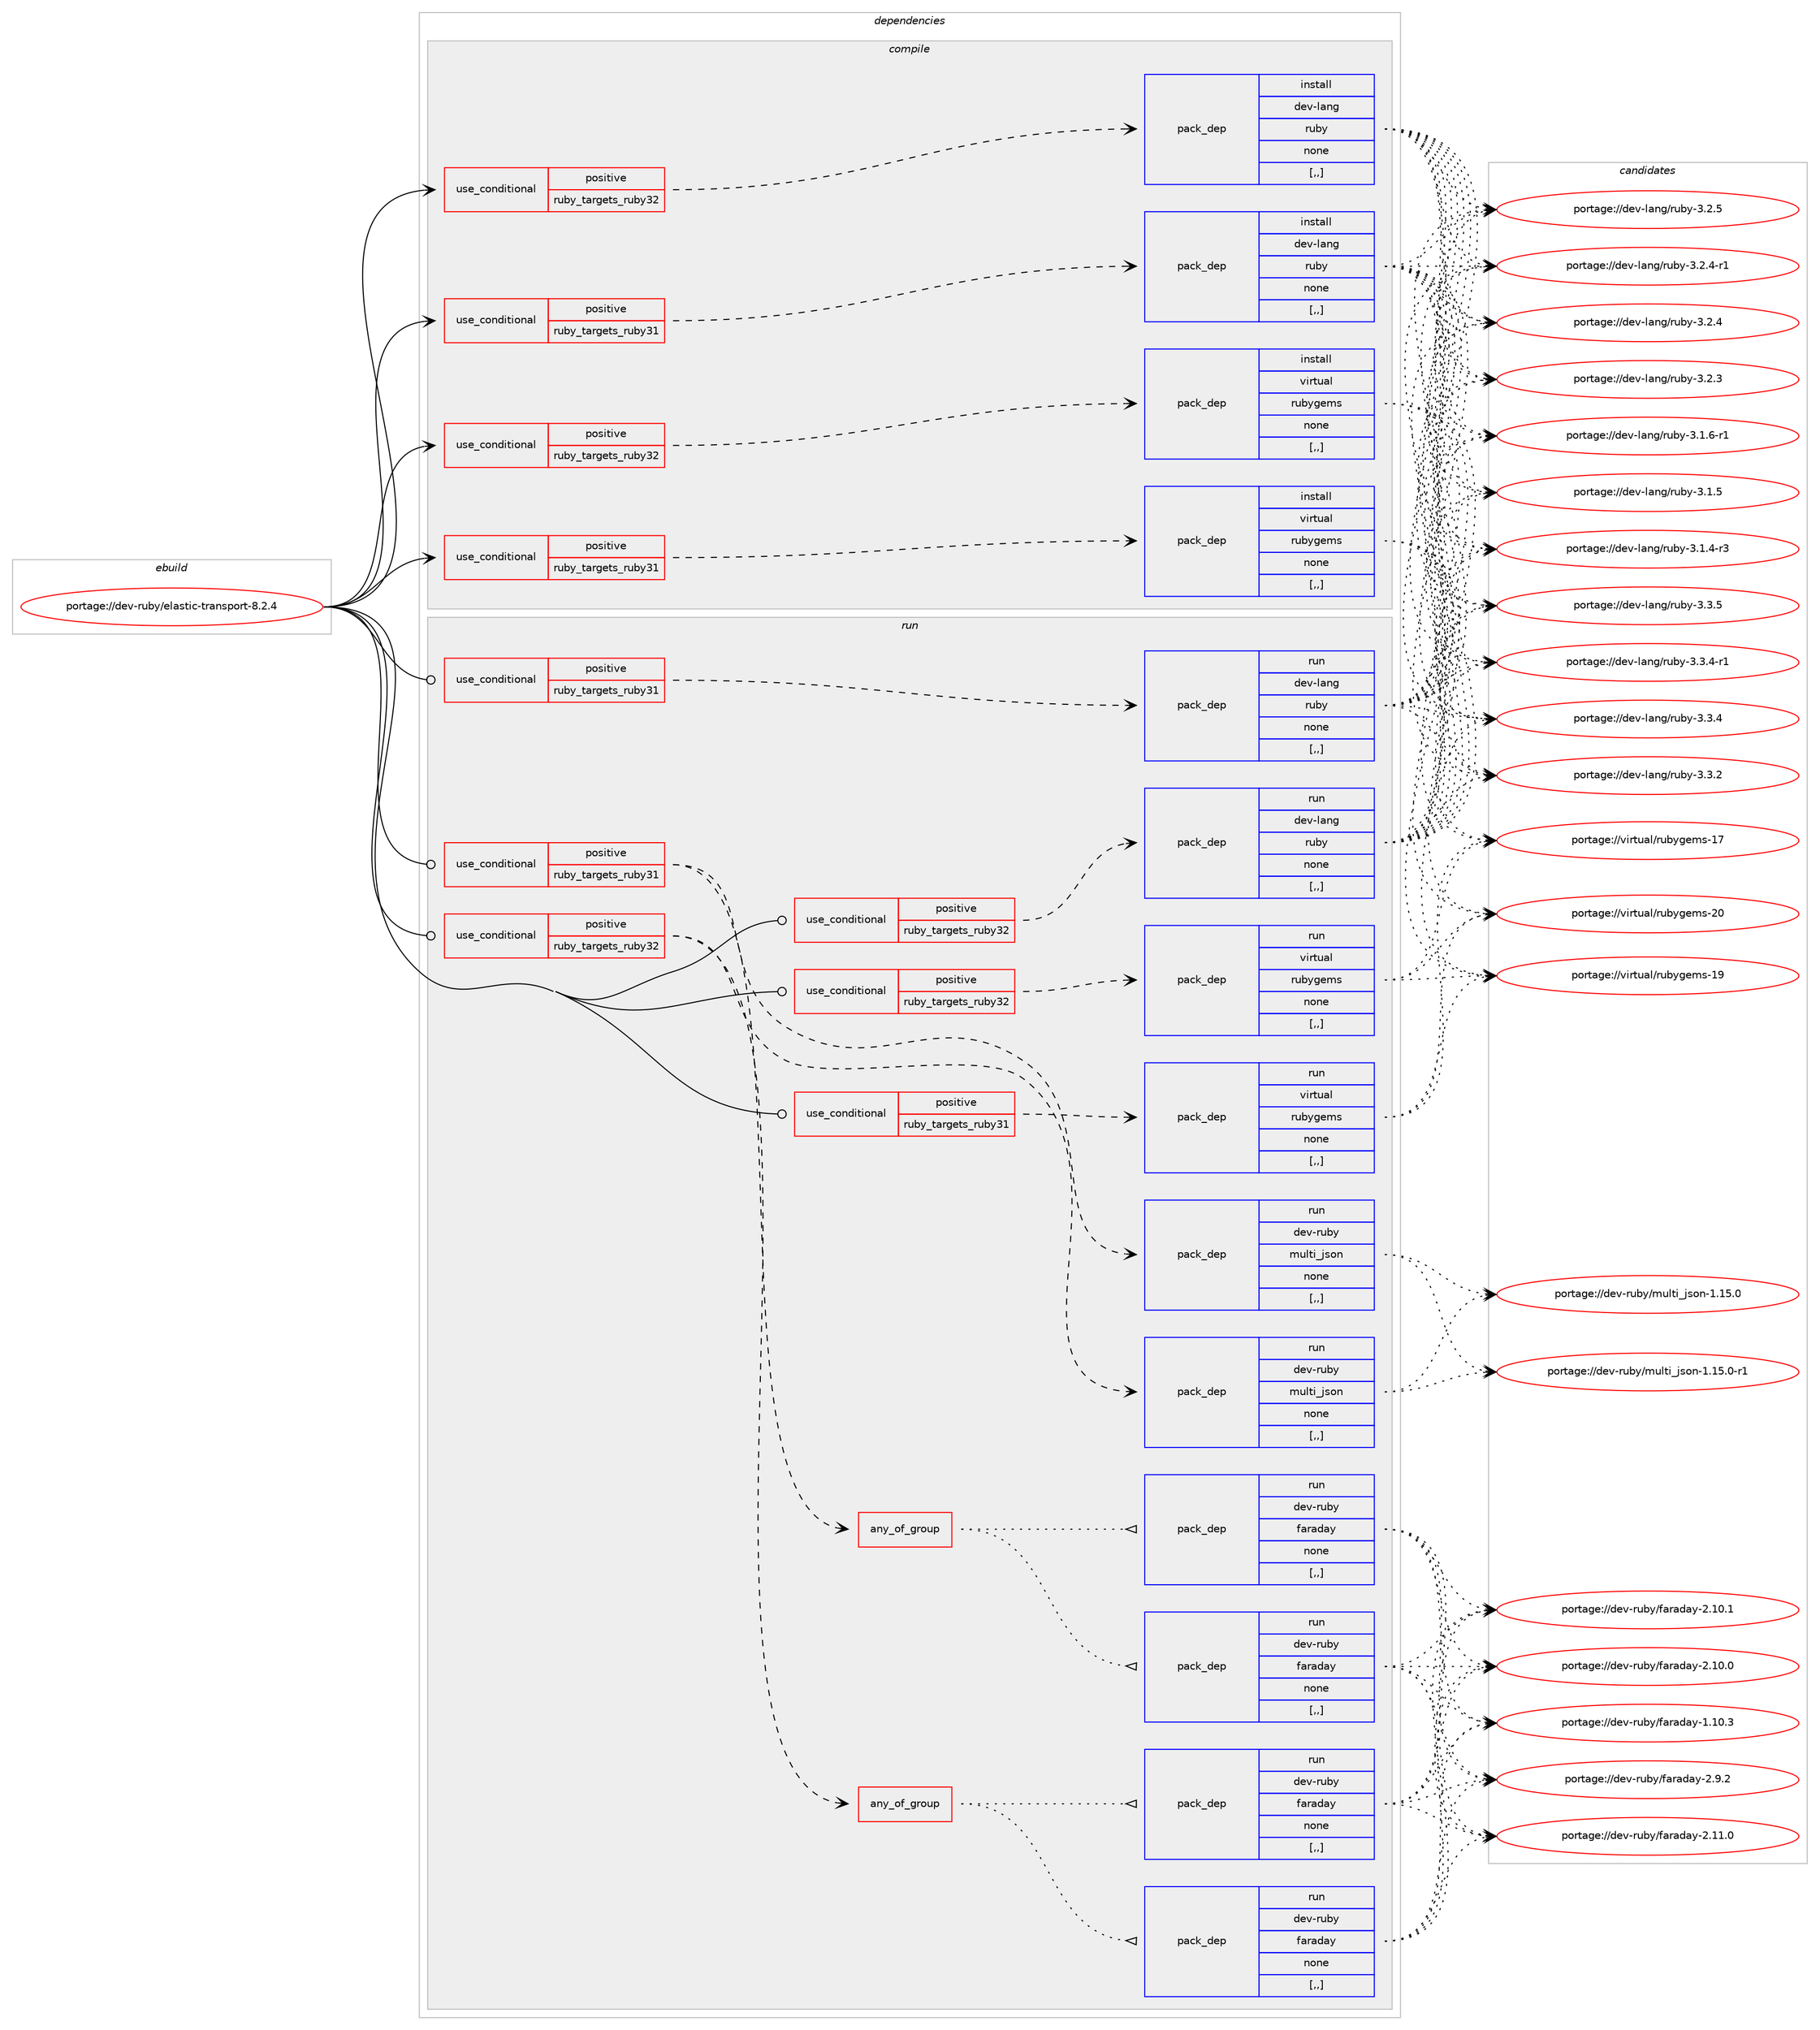 digraph prolog {

# *************
# Graph options
# *************

newrank=true;
concentrate=true;
compound=true;
graph [rankdir=LR,fontname=Helvetica,fontsize=10,ranksep=1.5];#, ranksep=2.5, nodesep=0.2];
edge  [arrowhead=vee];
node  [fontname=Helvetica,fontsize=10];

# **********
# The ebuild
# **********

subgraph cluster_leftcol {
color=gray;
label=<<i>ebuild</i>>;
id [label="portage://dev-ruby/elastic-transport-8.2.4", color=red, width=4, href="../dev-ruby/elastic-transport-8.2.4.svg"];
}

# ****************
# The dependencies
# ****************

subgraph cluster_midcol {
color=gray;
label=<<i>dependencies</i>>;
subgraph cluster_compile {
fillcolor="#eeeeee";
style=filled;
label=<<i>compile</i>>;
subgraph cond177811 {
dependency677821 [label=<<TABLE BORDER="0" CELLBORDER="1" CELLSPACING="0" CELLPADDING="4"><TR><TD ROWSPAN="3" CELLPADDING="10">use_conditional</TD></TR><TR><TD>positive</TD></TR><TR><TD>ruby_targets_ruby31</TD></TR></TABLE>>, shape=none, color=red];
subgraph pack495110 {
dependency677822 [label=<<TABLE BORDER="0" CELLBORDER="1" CELLSPACING="0" CELLPADDING="4" WIDTH="220"><TR><TD ROWSPAN="6" CELLPADDING="30">pack_dep</TD></TR><TR><TD WIDTH="110">install</TD></TR><TR><TD>dev-lang</TD></TR><TR><TD>ruby</TD></TR><TR><TD>none</TD></TR><TR><TD>[,,]</TD></TR></TABLE>>, shape=none, color=blue];
}
dependency677821:e -> dependency677822:w [weight=20,style="dashed",arrowhead="vee"];
}
id:e -> dependency677821:w [weight=20,style="solid",arrowhead="vee"];
subgraph cond177812 {
dependency677823 [label=<<TABLE BORDER="0" CELLBORDER="1" CELLSPACING="0" CELLPADDING="4"><TR><TD ROWSPAN="3" CELLPADDING="10">use_conditional</TD></TR><TR><TD>positive</TD></TR><TR><TD>ruby_targets_ruby31</TD></TR></TABLE>>, shape=none, color=red];
subgraph pack495111 {
dependency677824 [label=<<TABLE BORDER="0" CELLBORDER="1" CELLSPACING="0" CELLPADDING="4" WIDTH="220"><TR><TD ROWSPAN="6" CELLPADDING="30">pack_dep</TD></TR><TR><TD WIDTH="110">install</TD></TR><TR><TD>virtual</TD></TR><TR><TD>rubygems</TD></TR><TR><TD>none</TD></TR><TR><TD>[,,]</TD></TR></TABLE>>, shape=none, color=blue];
}
dependency677823:e -> dependency677824:w [weight=20,style="dashed",arrowhead="vee"];
}
id:e -> dependency677823:w [weight=20,style="solid",arrowhead="vee"];
subgraph cond177813 {
dependency677825 [label=<<TABLE BORDER="0" CELLBORDER="1" CELLSPACING="0" CELLPADDING="4"><TR><TD ROWSPAN="3" CELLPADDING="10">use_conditional</TD></TR><TR><TD>positive</TD></TR><TR><TD>ruby_targets_ruby32</TD></TR></TABLE>>, shape=none, color=red];
subgraph pack495112 {
dependency677826 [label=<<TABLE BORDER="0" CELLBORDER="1" CELLSPACING="0" CELLPADDING="4" WIDTH="220"><TR><TD ROWSPAN="6" CELLPADDING="30">pack_dep</TD></TR><TR><TD WIDTH="110">install</TD></TR><TR><TD>dev-lang</TD></TR><TR><TD>ruby</TD></TR><TR><TD>none</TD></TR><TR><TD>[,,]</TD></TR></TABLE>>, shape=none, color=blue];
}
dependency677825:e -> dependency677826:w [weight=20,style="dashed",arrowhead="vee"];
}
id:e -> dependency677825:w [weight=20,style="solid",arrowhead="vee"];
subgraph cond177814 {
dependency677827 [label=<<TABLE BORDER="0" CELLBORDER="1" CELLSPACING="0" CELLPADDING="4"><TR><TD ROWSPAN="3" CELLPADDING="10">use_conditional</TD></TR><TR><TD>positive</TD></TR><TR><TD>ruby_targets_ruby32</TD></TR></TABLE>>, shape=none, color=red];
subgraph pack495113 {
dependency677828 [label=<<TABLE BORDER="0" CELLBORDER="1" CELLSPACING="0" CELLPADDING="4" WIDTH="220"><TR><TD ROWSPAN="6" CELLPADDING="30">pack_dep</TD></TR><TR><TD WIDTH="110">install</TD></TR><TR><TD>virtual</TD></TR><TR><TD>rubygems</TD></TR><TR><TD>none</TD></TR><TR><TD>[,,]</TD></TR></TABLE>>, shape=none, color=blue];
}
dependency677827:e -> dependency677828:w [weight=20,style="dashed",arrowhead="vee"];
}
id:e -> dependency677827:w [weight=20,style="solid",arrowhead="vee"];
}
subgraph cluster_compileandrun {
fillcolor="#eeeeee";
style=filled;
label=<<i>compile and run</i>>;
}
subgraph cluster_run {
fillcolor="#eeeeee";
style=filled;
label=<<i>run</i>>;
subgraph cond177815 {
dependency677829 [label=<<TABLE BORDER="0" CELLBORDER="1" CELLSPACING="0" CELLPADDING="4"><TR><TD ROWSPAN="3" CELLPADDING="10">use_conditional</TD></TR><TR><TD>positive</TD></TR><TR><TD>ruby_targets_ruby31</TD></TR></TABLE>>, shape=none, color=red];
subgraph any4519 {
dependency677830 [label=<<TABLE BORDER="0" CELLBORDER="1" CELLSPACING="0" CELLPADDING="4"><TR><TD CELLPADDING="10">any_of_group</TD></TR></TABLE>>, shape=none, color=red];subgraph pack495114 {
dependency677831 [label=<<TABLE BORDER="0" CELLBORDER="1" CELLSPACING="0" CELLPADDING="4" WIDTH="220"><TR><TD ROWSPAN="6" CELLPADDING="30">pack_dep</TD></TR><TR><TD WIDTH="110">run</TD></TR><TR><TD>dev-ruby</TD></TR><TR><TD>faraday</TD></TR><TR><TD>none</TD></TR><TR><TD>[,,]</TD></TR></TABLE>>, shape=none, color=blue];
}
dependency677830:e -> dependency677831:w [weight=20,style="dotted",arrowhead="oinv"];
subgraph pack495115 {
dependency677832 [label=<<TABLE BORDER="0" CELLBORDER="1" CELLSPACING="0" CELLPADDING="4" WIDTH="220"><TR><TD ROWSPAN="6" CELLPADDING="30">pack_dep</TD></TR><TR><TD WIDTH="110">run</TD></TR><TR><TD>dev-ruby</TD></TR><TR><TD>faraday</TD></TR><TR><TD>none</TD></TR><TR><TD>[,,]</TD></TR></TABLE>>, shape=none, color=blue];
}
dependency677830:e -> dependency677832:w [weight=20,style="dotted",arrowhead="oinv"];
}
dependency677829:e -> dependency677830:w [weight=20,style="dashed",arrowhead="vee"];
subgraph pack495116 {
dependency677833 [label=<<TABLE BORDER="0" CELLBORDER="1" CELLSPACING="0" CELLPADDING="4" WIDTH="220"><TR><TD ROWSPAN="6" CELLPADDING="30">pack_dep</TD></TR><TR><TD WIDTH="110">run</TD></TR><TR><TD>dev-ruby</TD></TR><TR><TD>multi_json</TD></TR><TR><TD>none</TD></TR><TR><TD>[,,]</TD></TR></TABLE>>, shape=none, color=blue];
}
dependency677829:e -> dependency677833:w [weight=20,style="dashed",arrowhead="vee"];
}
id:e -> dependency677829:w [weight=20,style="solid",arrowhead="odot"];
subgraph cond177816 {
dependency677834 [label=<<TABLE BORDER="0" CELLBORDER="1" CELLSPACING="0" CELLPADDING="4"><TR><TD ROWSPAN="3" CELLPADDING="10">use_conditional</TD></TR><TR><TD>positive</TD></TR><TR><TD>ruby_targets_ruby31</TD></TR></TABLE>>, shape=none, color=red];
subgraph pack495117 {
dependency677835 [label=<<TABLE BORDER="0" CELLBORDER="1" CELLSPACING="0" CELLPADDING="4" WIDTH="220"><TR><TD ROWSPAN="6" CELLPADDING="30">pack_dep</TD></TR><TR><TD WIDTH="110">run</TD></TR><TR><TD>dev-lang</TD></TR><TR><TD>ruby</TD></TR><TR><TD>none</TD></TR><TR><TD>[,,]</TD></TR></TABLE>>, shape=none, color=blue];
}
dependency677834:e -> dependency677835:w [weight=20,style="dashed",arrowhead="vee"];
}
id:e -> dependency677834:w [weight=20,style="solid",arrowhead="odot"];
subgraph cond177817 {
dependency677836 [label=<<TABLE BORDER="0" CELLBORDER="1" CELLSPACING="0" CELLPADDING="4"><TR><TD ROWSPAN="3" CELLPADDING="10">use_conditional</TD></TR><TR><TD>positive</TD></TR><TR><TD>ruby_targets_ruby31</TD></TR></TABLE>>, shape=none, color=red];
subgraph pack495118 {
dependency677837 [label=<<TABLE BORDER="0" CELLBORDER="1" CELLSPACING="0" CELLPADDING="4" WIDTH="220"><TR><TD ROWSPAN="6" CELLPADDING="30">pack_dep</TD></TR><TR><TD WIDTH="110">run</TD></TR><TR><TD>virtual</TD></TR><TR><TD>rubygems</TD></TR><TR><TD>none</TD></TR><TR><TD>[,,]</TD></TR></TABLE>>, shape=none, color=blue];
}
dependency677836:e -> dependency677837:w [weight=20,style="dashed",arrowhead="vee"];
}
id:e -> dependency677836:w [weight=20,style="solid",arrowhead="odot"];
subgraph cond177818 {
dependency677838 [label=<<TABLE BORDER="0" CELLBORDER="1" CELLSPACING="0" CELLPADDING="4"><TR><TD ROWSPAN="3" CELLPADDING="10">use_conditional</TD></TR><TR><TD>positive</TD></TR><TR><TD>ruby_targets_ruby32</TD></TR></TABLE>>, shape=none, color=red];
subgraph any4520 {
dependency677839 [label=<<TABLE BORDER="0" CELLBORDER="1" CELLSPACING="0" CELLPADDING="4"><TR><TD CELLPADDING="10">any_of_group</TD></TR></TABLE>>, shape=none, color=red];subgraph pack495119 {
dependency677840 [label=<<TABLE BORDER="0" CELLBORDER="1" CELLSPACING="0" CELLPADDING="4" WIDTH="220"><TR><TD ROWSPAN="6" CELLPADDING="30">pack_dep</TD></TR><TR><TD WIDTH="110">run</TD></TR><TR><TD>dev-ruby</TD></TR><TR><TD>faraday</TD></TR><TR><TD>none</TD></TR><TR><TD>[,,]</TD></TR></TABLE>>, shape=none, color=blue];
}
dependency677839:e -> dependency677840:w [weight=20,style="dotted",arrowhead="oinv"];
subgraph pack495120 {
dependency677841 [label=<<TABLE BORDER="0" CELLBORDER="1" CELLSPACING="0" CELLPADDING="4" WIDTH="220"><TR><TD ROWSPAN="6" CELLPADDING="30">pack_dep</TD></TR><TR><TD WIDTH="110">run</TD></TR><TR><TD>dev-ruby</TD></TR><TR><TD>faraday</TD></TR><TR><TD>none</TD></TR><TR><TD>[,,]</TD></TR></TABLE>>, shape=none, color=blue];
}
dependency677839:e -> dependency677841:w [weight=20,style="dotted",arrowhead="oinv"];
}
dependency677838:e -> dependency677839:w [weight=20,style="dashed",arrowhead="vee"];
subgraph pack495121 {
dependency677842 [label=<<TABLE BORDER="0" CELLBORDER="1" CELLSPACING="0" CELLPADDING="4" WIDTH="220"><TR><TD ROWSPAN="6" CELLPADDING="30">pack_dep</TD></TR><TR><TD WIDTH="110">run</TD></TR><TR><TD>dev-ruby</TD></TR><TR><TD>multi_json</TD></TR><TR><TD>none</TD></TR><TR><TD>[,,]</TD></TR></TABLE>>, shape=none, color=blue];
}
dependency677838:e -> dependency677842:w [weight=20,style="dashed",arrowhead="vee"];
}
id:e -> dependency677838:w [weight=20,style="solid",arrowhead="odot"];
subgraph cond177819 {
dependency677843 [label=<<TABLE BORDER="0" CELLBORDER="1" CELLSPACING="0" CELLPADDING="4"><TR><TD ROWSPAN="3" CELLPADDING="10">use_conditional</TD></TR><TR><TD>positive</TD></TR><TR><TD>ruby_targets_ruby32</TD></TR></TABLE>>, shape=none, color=red];
subgraph pack495122 {
dependency677844 [label=<<TABLE BORDER="0" CELLBORDER="1" CELLSPACING="0" CELLPADDING="4" WIDTH="220"><TR><TD ROWSPAN="6" CELLPADDING="30">pack_dep</TD></TR><TR><TD WIDTH="110">run</TD></TR><TR><TD>dev-lang</TD></TR><TR><TD>ruby</TD></TR><TR><TD>none</TD></TR><TR><TD>[,,]</TD></TR></TABLE>>, shape=none, color=blue];
}
dependency677843:e -> dependency677844:w [weight=20,style="dashed",arrowhead="vee"];
}
id:e -> dependency677843:w [weight=20,style="solid",arrowhead="odot"];
subgraph cond177820 {
dependency677845 [label=<<TABLE BORDER="0" CELLBORDER="1" CELLSPACING="0" CELLPADDING="4"><TR><TD ROWSPAN="3" CELLPADDING="10">use_conditional</TD></TR><TR><TD>positive</TD></TR><TR><TD>ruby_targets_ruby32</TD></TR></TABLE>>, shape=none, color=red];
subgraph pack495123 {
dependency677846 [label=<<TABLE BORDER="0" CELLBORDER="1" CELLSPACING="0" CELLPADDING="4" WIDTH="220"><TR><TD ROWSPAN="6" CELLPADDING="30">pack_dep</TD></TR><TR><TD WIDTH="110">run</TD></TR><TR><TD>virtual</TD></TR><TR><TD>rubygems</TD></TR><TR><TD>none</TD></TR><TR><TD>[,,]</TD></TR></TABLE>>, shape=none, color=blue];
}
dependency677845:e -> dependency677846:w [weight=20,style="dashed",arrowhead="vee"];
}
id:e -> dependency677845:w [weight=20,style="solid",arrowhead="odot"];
}
}

# **************
# The candidates
# **************

subgraph cluster_choices {
rank=same;
color=gray;
label=<<i>candidates</i>>;

subgraph choice495110 {
color=black;
nodesep=1;
choice10010111845108971101034711411798121455146514653 [label="portage://dev-lang/ruby-3.3.5", color=red, width=4,href="../dev-lang/ruby-3.3.5.svg"];
choice100101118451089711010347114117981214551465146524511449 [label="portage://dev-lang/ruby-3.3.4-r1", color=red, width=4,href="../dev-lang/ruby-3.3.4-r1.svg"];
choice10010111845108971101034711411798121455146514652 [label="portage://dev-lang/ruby-3.3.4", color=red, width=4,href="../dev-lang/ruby-3.3.4.svg"];
choice10010111845108971101034711411798121455146514650 [label="portage://dev-lang/ruby-3.3.2", color=red, width=4,href="../dev-lang/ruby-3.3.2.svg"];
choice10010111845108971101034711411798121455146504653 [label="portage://dev-lang/ruby-3.2.5", color=red, width=4,href="../dev-lang/ruby-3.2.5.svg"];
choice100101118451089711010347114117981214551465046524511449 [label="portage://dev-lang/ruby-3.2.4-r1", color=red, width=4,href="../dev-lang/ruby-3.2.4-r1.svg"];
choice10010111845108971101034711411798121455146504652 [label="portage://dev-lang/ruby-3.2.4", color=red, width=4,href="../dev-lang/ruby-3.2.4.svg"];
choice10010111845108971101034711411798121455146504651 [label="portage://dev-lang/ruby-3.2.3", color=red, width=4,href="../dev-lang/ruby-3.2.3.svg"];
choice100101118451089711010347114117981214551464946544511449 [label="portage://dev-lang/ruby-3.1.6-r1", color=red, width=4,href="../dev-lang/ruby-3.1.6-r1.svg"];
choice10010111845108971101034711411798121455146494653 [label="portage://dev-lang/ruby-3.1.5", color=red, width=4,href="../dev-lang/ruby-3.1.5.svg"];
choice100101118451089711010347114117981214551464946524511451 [label="portage://dev-lang/ruby-3.1.4-r3", color=red, width=4,href="../dev-lang/ruby-3.1.4-r3.svg"];
dependency677822:e -> choice10010111845108971101034711411798121455146514653:w [style=dotted,weight="100"];
dependency677822:e -> choice100101118451089711010347114117981214551465146524511449:w [style=dotted,weight="100"];
dependency677822:e -> choice10010111845108971101034711411798121455146514652:w [style=dotted,weight="100"];
dependency677822:e -> choice10010111845108971101034711411798121455146514650:w [style=dotted,weight="100"];
dependency677822:e -> choice10010111845108971101034711411798121455146504653:w [style=dotted,weight="100"];
dependency677822:e -> choice100101118451089711010347114117981214551465046524511449:w [style=dotted,weight="100"];
dependency677822:e -> choice10010111845108971101034711411798121455146504652:w [style=dotted,weight="100"];
dependency677822:e -> choice10010111845108971101034711411798121455146504651:w [style=dotted,weight="100"];
dependency677822:e -> choice100101118451089711010347114117981214551464946544511449:w [style=dotted,weight="100"];
dependency677822:e -> choice10010111845108971101034711411798121455146494653:w [style=dotted,weight="100"];
dependency677822:e -> choice100101118451089711010347114117981214551464946524511451:w [style=dotted,weight="100"];
}
subgraph choice495111 {
color=black;
nodesep=1;
choice118105114116117971084711411798121103101109115455048 [label="portage://virtual/rubygems-20", color=red, width=4,href="../virtual/rubygems-20.svg"];
choice118105114116117971084711411798121103101109115454957 [label="portage://virtual/rubygems-19", color=red, width=4,href="../virtual/rubygems-19.svg"];
choice118105114116117971084711411798121103101109115454955 [label="portage://virtual/rubygems-17", color=red, width=4,href="../virtual/rubygems-17.svg"];
dependency677824:e -> choice118105114116117971084711411798121103101109115455048:w [style=dotted,weight="100"];
dependency677824:e -> choice118105114116117971084711411798121103101109115454957:w [style=dotted,weight="100"];
dependency677824:e -> choice118105114116117971084711411798121103101109115454955:w [style=dotted,weight="100"];
}
subgraph choice495112 {
color=black;
nodesep=1;
choice10010111845108971101034711411798121455146514653 [label="portage://dev-lang/ruby-3.3.5", color=red, width=4,href="../dev-lang/ruby-3.3.5.svg"];
choice100101118451089711010347114117981214551465146524511449 [label="portage://dev-lang/ruby-3.3.4-r1", color=red, width=4,href="../dev-lang/ruby-3.3.4-r1.svg"];
choice10010111845108971101034711411798121455146514652 [label="portage://dev-lang/ruby-3.3.4", color=red, width=4,href="../dev-lang/ruby-3.3.4.svg"];
choice10010111845108971101034711411798121455146514650 [label="portage://dev-lang/ruby-3.3.2", color=red, width=4,href="../dev-lang/ruby-3.3.2.svg"];
choice10010111845108971101034711411798121455146504653 [label="portage://dev-lang/ruby-3.2.5", color=red, width=4,href="../dev-lang/ruby-3.2.5.svg"];
choice100101118451089711010347114117981214551465046524511449 [label="portage://dev-lang/ruby-3.2.4-r1", color=red, width=4,href="../dev-lang/ruby-3.2.4-r1.svg"];
choice10010111845108971101034711411798121455146504652 [label="portage://dev-lang/ruby-3.2.4", color=red, width=4,href="../dev-lang/ruby-3.2.4.svg"];
choice10010111845108971101034711411798121455146504651 [label="portage://dev-lang/ruby-3.2.3", color=red, width=4,href="../dev-lang/ruby-3.2.3.svg"];
choice100101118451089711010347114117981214551464946544511449 [label="portage://dev-lang/ruby-3.1.6-r1", color=red, width=4,href="../dev-lang/ruby-3.1.6-r1.svg"];
choice10010111845108971101034711411798121455146494653 [label="portage://dev-lang/ruby-3.1.5", color=red, width=4,href="../dev-lang/ruby-3.1.5.svg"];
choice100101118451089711010347114117981214551464946524511451 [label="portage://dev-lang/ruby-3.1.4-r3", color=red, width=4,href="../dev-lang/ruby-3.1.4-r3.svg"];
dependency677826:e -> choice10010111845108971101034711411798121455146514653:w [style=dotted,weight="100"];
dependency677826:e -> choice100101118451089711010347114117981214551465146524511449:w [style=dotted,weight="100"];
dependency677826:e -> choice10010111845108971101034711411798121455146514652:w [style=dotted,weight="100"];
dependency677826:e -> choice10010111845108971101034711411798121455146514650:w [style=dotted,weight="100"];
dependency677826:e -> choice10010111845108971101034711411798121455146504653:w [style=dotted,weight="100"];
dependency677826:e -> choice100101118451089711010347114117981214551465046524511449:w [style=dotted,weight="100"];
dependency677826:e -> choice10010111845108971101034711411798121455146504652:w [style=dotted,weight="100"];
dependency677826:e -> choice10010111845108971101034711411798121455146504651:w [style=dotted,weight="100"];
dependency677826:e -> choice100101118451089711010347114117981214551464946544511449:w [style=dotted,weight="100"];
dependency677826:e -> choice10010111845108971101034711411798121455146494653:w [style=dotted,weight="100"];
dependency677826:e -> choice100101118451089711010347114117981214551464946524511451:w [style=dotted,weight="100"];
}
subgraph choice495113 {
color=black;
nodesep=1;
choice118105114116117971084711411798121103101109115455048 [label="portage://virtual/rubygems-20", color=red, width=4,href="../virtual/rubygems-20.svg"];
choice118105114116117971084711411798121103101109115454957 [label="portage://virtual/rubygems-19", color=red, width=4,href="../virtual/rubygems-19.svg"];
choice118105114116117971084711411798121103101109115454955 [label="portage://virtual/rubygems-17", color=red, width=4,href="../virtual/rubygems-17.svg"];
dependency677828:e -> choice118105114116117971084711411798121103101109115455048:w [style=dotted,weight="100"];
dependency677828:e -> choice118105114116117971084711411798121103101109115454957:w [style=dotted,weight="100"];
dependency677828:e -> choice118105114116117971084711411798121103101109115454955:w [style=dotted,weight="100"];
}
subgraph choice495114 {
color=black;
nodesep=1;
choice10010111845114117981214710297114971009712145504649494648 [label="portage://dev-ruby/faraday-2.11.0", color=red, width=4,href="../dev-ruby/faraday-2.11.0.svg"];
choice10010111845114117981214710297114971009712145504649484649 [label="portage://dev-ruby/faraday-2.10.1", color=red, width=4,href="../dev-ruby/faraday-2.10.1.svg"];
choice10010111845114117981214710297114971009712145504649484648 [label="portage://dev-ruby/faraday-2.10.0", color=red, width=4,href="../dev-ruby/faraday-2.10.0.svg"];
choice100101118451141179812147102971149710097121455046574650 [label="portage://dev-ruby/faraday-2.9.2", color=red, width=4,href="../dev-ruby/faraday-2.9.2.svg"];
choice10010111845114117981214710297114971009712145494649484651 [label="portage://dev-ruby/faraday-1.10.3", color=red, width=4,href="../dev-ruby/faraday-1.10.3.svg"];
dependency677831:e -> choice10010111845114117981214710297114971009712145504649494648:w [style=dotted,weight="100"];
dependency677831:e -> choice10010111845114117981214710297114971009712145504649484649:w [style=dotted,weight="100"];
dependency677831:e -> choice10010111845114117981214710297114971009712145504649484648:w [style=dotted,weight="100"];
dependency677831:e -> choice100101118451141179812147102971149710097121455046574650:w [style=dotted,weight="100"];
dependency677831:e -> choice10010111845114117981214710297114971009712145494649484651:w [style=dotted,weight="100"];
}
subgraph choice495115 {
color=black;
nodesep=1;
choice10010111845114117981214710297114971009712145504649494648 [label="portage://dev-ruby/faraday-2.11.0", color=red, width=4,href="../dev-ruby/faraday-2.11.0.svg"];
choice10010111845114117981214710297114971009712145504649484649 [label="portage://dev-ruby/faraday-2.10.1", color=red, width=4,href="../dev-ruby/faraday-2.10.1.svg"];
choice10010111845114117981214710297114971009712145504649484648 [label="portage://dev-ruby/faraday-2.10.0", color=red, width=4,href="../dev-ruby/faraday-2.10.0.svg"];
choice100101118451141179812147102971149710097121455046574650 [label="portage://dev-ruby/faraday-2.9.2", color=red, width=4,href="../dev-ruby/faraday-2.9.2.svg"];
choice10010111845114117981214710297114971009712145494649484651 [label="portage://dev-ruby/faraday-1.10.3", color=red, width=4,href="../dev-ruby/faraday-1.10.3.svg"];
dependency677832:e -> choice10010111845114117981214710297114971009712145504649494648:w [style=dotted,weight="100"];
dependency677832:e -> choice10010111845114117981214710297114971009712145504649484649:w [style=dotted,weight="100"];
dependency677832:e -> choice10010111845114117981214710297114971009712145504649484648:w [style=dotted,weight="100"];
dependency677832:e -> choice100101118451141179812147102971149710097121455046574650:w [style=dotted,weight="100"];
dependency677832:e -> choice10010111845114117981214710297114971009712145494649484651:w [style=dotted,weight="100"];
}
subgraph choice495116 {
color=black;
nodesep=1;
choice10010111845114117981214710911710811610595106115111110454946495346484511449 [label="portage://dev-ruby/multi_json-1.15.0-r1", color=red, width=4,href="../dev-ruby/multi_json-1.15.0-r1.svg"];
choice1001011184511411798121471091171081161059510611511111045494649534648 [label="portage://dev-ruby/multi_json-1.15.0", color=red, width=4,href="../dev-ruby/multi_json-1.15.0.svg"];
dependency677833:e -> choice10010111845114117981214710911710811610595106115111110454946495346484511449:w [style=dotted,weight="100"];
dependency677833:e -> choice1001011184511411798121471091171081161059510611511111045494649534648:w [style=dotted,weight="100"];
}
subgraph choice495117 {
color=black;
nodesep=1;
choice10010111845108971101034711411798121455146514653 [label="portage://dev-lang/ruby-3.3.5", color=red, width=4,href="../dev-lang/ruby-3.3.5.svg"];
choice100101118451089711010347114117981214551465146524511449 [label="portage://dev-lang/ruby-3.3.4-r1", color=red, width=4,href="../dev-lang/ruby-3.3.4-r1.svg"];
choice10010111845108971101034711411798121455146514652 [label="portage://dev-lang/ruby-3.3.4", color=red, width=4,href="../dev-lang/ruby-3.3.4.svg"];
choice10010111845108971101034711411798121455146514650 [label="portage://dev-lang/ruby-3.3.2", color=red, width=4,href="../dev-lang/ruby-3.3.2.svg"];
choice10010111845108971101034711411798121455146504653 [label="portage://dev-lang/ruby-3.2.5", color=red, width=4,href="../dev-lang/ruby-3.2.5.svg"];
choice100101118451089711010347114117981214551465046524511449 [label="portage://dev-lang/ruby-3.2.4-r1", color=red, width=4,href="../dev-lang/ruby-3.2.4-r1.svg"];
choice10010111845108971101034711411798121455146504652 [label="portage://dev-lang/ruby-3.2.4", color=red, width=4,href="../dev-lang/ruby-3.2.4.svg"];
choice10010111845108971101034711411798121455146504651 [label="portage://dev-lang/ruby-3.2.3", color=red, width=4,href="../dev-lang/ruby-3.2.3.svg"];
choice100101118451089711010347114117981214551464946544511449 [label="portage://dev-lang/ruby-3.1.6-r1", color=red, width=4,href="../dev-lang/ruby-3.1.6-r1.svg"];
choice10010111845108971101034711411798121455146494653 [label="portage://dev-lang/ruby-3.1.5", color=red, width=4,href="../dev-lang/ruby-3.1.5.svg"];
choice100101118451089711010347114117981214551464946524511451 [label="portage://dev-lang/ruby-3.1.4-r3", color=red, width=4,href="../dev-lang/ruby-3.1.4-r3.svg"];
dependency677835:e -> choice10010111845108971101034711411798121455146514653:w [style=dotted,weight="100"];
dependency677835:e -> choice100101118451089711010347114117981214551465146524511449:w [style=dotted,weight="100"];
dependency677835:e -> choice10010111845108971101034711411798121455146514652:w [style=dotted,weight="100"];
dependency677835:e -> choice10010111845108971101034711411798121455146514650:w [style=dotted,weight="100"];
dependency677835:e -> choice10010111845108971101034711411798121455146504653:w [style=dotted,weight="100"];
dependency677835:e -> choice100101118451089711010347114117981214551465046524511449:w [style=dotted,weight="100"];
dependency677835:e -> choice10010111845108971101034711411798121455146504652:w [style=dotted,weight="100"];
dependency677835:e -> choice10010111845108971101034711411798121455146504651:w [style=dotted,weight="100"];
dependency677835:e -> choice100101118451089711010347114117981214551464946544511449:w [style=dotted,weight="100"];
dependency677835:e -> choice10010111845108971101034711411798121455146494653:w [style=dotted,weight="100"];
dependency677835:e -> choice100101118451089711010347114117981214551464946524511451:w [style=dotted,weight="100"];
}
subgraph choice495118 {
color=black;
nodesep=1;
choice118105114116117971084711411798121103101109115455048 [label="portage://virtual/rubygems-20", color=red, width=4,href="../virtual/rubygems-20.svg"];
choice118105114116117971084711411798121103101109115454957 [label="portage://virtual/rubygems-19", color=red, width=4,href="../virtual/rubygems-19.svg"];
choice118105114116117971084711411798121103101109115454955 [label="portage://virtual/rubygems-17", color=red, width=4,href="../virtual/rubygems-17.svg"];
dependency677837:e -> choice118105114116117971084711411798121103101109115455048:w [style=dotted,weight="100"];
dependency677837:e -> choice118105114116117971084711411798121103101109115454957:w [style=dotted,weight="100"];
dependency677837:e -> choice118105114116117971084711411798121103101109115454955:w [style=dotted,weight="100"];
}
subgraph choice495119 {
color=black;
nodesep=1;
choice10010111845114117981214710297114971009712145504649494648 [label="portage://dev-ruby/faraday-2.11.0", color=red, width=4,href="../dev-ruby/faraday-2.11.0.svg"];
choice10010111845114117981214710297114971009712145504649484649 [label="portage://dev-ruby/faraday-2.10.1", color=red, width=4,href="../dev-ruby/faraday-2.10.1.svg"];
choice10010111845114117981214710297114971009712145504649484648 [label="portage://dev-ruby/faraday-2.10.0", color=red, width=4,href="../dev-ruby/faraday-2.10.0.svg"];
choice100101118451141179812147102971149710097121455046574650 [label="portage://dev-ruby/faraday-2.9.2", color=red, width=4,href="../dev-ruby/faraday-2.9.2.svg"];
choice10010111845114117981214710297114971009712145494649484651 [label="portage://dev-ruby/faraday-1.10.3", color=red, width=4,href="../dev-ruby/faraday-1.10.3.svg"];
dependency677840:e -> choice10010111845114117981214710297114971009712145504649494648:w [style=dotted,weight="100"];
dependency677840:e -> choice10010111845114117981214710297114971009712145504649484649:w [style=dotted,weight="100"];
dependency677840:e -> choice10010111845114117981214710297114971009712145504649484648:w [style=dotted,weight="100"];
dependency677840:e -> choice100101118451141179812147102971149710097121455046574650:w [style=dotted,weight="100"];
dependency677840:e -> choice10010111845114117981214710297114971009712145494649484651:w [style=dotted,weight="100"];
}
subgraph choice495120 {
color=black;
nodesep=1;
choice10010111845114117981214710297114971009712145504649494648 [label="portage://dev-ruby/faraday-2.11.0", color=red, width=4,href="../dev-ruby/faraday-2.11.0.svg"];
choice10010111845114117981214710297114971009712145504649484649 [label="portage://dev-ruby/faraday-2.10.1", color=red, width=4,href="../dev-ruby/faraday-2.10.1.svg"];
choice10010111845114117981214710297114971009712145504649484648 [label="portage://dev-ruby/faraday-2.10.0", color=red, width=4,href="../dev-ruby/faraday-2.10.0.svg"];
choice100101118451141179812147102971149710097121455046574650 [label="portage://dev-ruby/faraday-2.9.2", color=red, width=4,href="../dev-ruby/faraday-2.9.2.svg"];
choice10010111845114117981214710297114971009712145494649484651 [label="portage://dev-ruby/faraday-1.10.3", color=red, width=4,href="../dev-ruby/faraday-1.10.3.svg"];
dependency677841:e -> choice10010111845114117981214710297114971009712145504649494648:w [style=dotted,weight="100"];
dependency677841:e -> choice10010111845114117981214710297114971009712145504649484649:w [style=dotted,weight="100"];
dependency677841:e -> choice10010111845114117981214710297114971009712145504649484648:w [style=dotted,weight="100"];
dependency677841:e -> choice100101118451141179812147102971149710097121455046574650:w [style=dotted,weight="100"];
dependency677841:e -> choice10010111845114117981214710297114971009712145494649484651:w [style=dotted,weight="100"];
}
subgraph choice495121 {
color=black;
nodesep=1;
choice10010111845114117981214710911710811610595106115111110454946495346484511449 [label="portage://dev-ruby/multi_json-1.15.0-r1", color=red, width=4,href="../dev-ruby/multi_json-1.15.0-r1.svg"];
choice1001011184511411798121471091171081161059510611511111045494649534648 [label="portage://dev-ruby/multi_json-1.15.0", color=red, width=4,href="../dev-ruby/multi_json-1.15.0.svg"];
dependency677842:e -> choice10010111845114117981214710911710811610595106115111110454946495346484511449:w [style=dotted,weight="100"];
dependency677842:e -> choice1001011184511411798121471091171081161059510611511111045494649534648:w [style=dotted,weight="100"];
}
subgraph choice495122 {
color=black;
nodesep=1;
choice10010111845108971101034711411798121455146514653 [label="portage://dev-lang/ruby-3.3.5", color=red, width=4,href="../dev-lang/ruby-3.3.5.svg"];
choice100101118451089711010347114117981214551465146524511449 [label="portage://dev-lang/ruby-3.3.4-r1", color=red, width=4,href="../dev-lang/ruby-3.3.4-r1.svg"];
choice10010111845108971101034711411798121455146514652 [label="portage://dev-lang/ruby-3.3.4", color=red, width=4,href="../dev-lang/ruby-3.3.4.svg"];
choice10010111845108971101034711411798121455146514650 [label="portage://dev-lang/ruby-3.3.2", color=red, width=4,href="../dev-lang/ruby-3.3.2.svg"];
choice10010111845108971101034711411798121455146504653 [label="portage://dev-lang/ruby-3.2.5", color=red, width=4,href="../dev-lang/ruby-3.2.5.svg"];
choice100101118451089711010347114117981214551465046524511449 [label="portage://dev-lang/ruby-3.2.4-r1", color=red, width=4,href="../dev-lang/ruby-3.2.4-r1.svg"];
choice10010111845108971101034711411798121455146504652 [label="portage://dev-lang/ruby-3.2.4", color=red, width=4,href="../dev-lang/ruby-3.2.4.svg"];
choice10010111845108971101034711411798121455146504651 [label="portage://dev-lang/ruby-3.2.3", color=red, width=4,href="../dev-lang/ruby-3.2.3.svg"];
choice100101118451089711010347114117981214551464946544511449 [label="portage://dev-lang/ruby-3.1.6-r1", color=red, width=4,href="../dev-lang/ruby-3.1.6-r1.svg"];
choice10010111845108971101034711411798121455146494653 [label="portage://dev-lang/ruby-3.1.5", color=red, width=4,href="../dev-lang/ruby-3.1.5.svg"];
choice100101118451089711010347114117981214551464946524511451 [label="portage://dev-lang/ruby-3.1.4-r3", color=red, width=4,href="../dev-lang/ruby-3.1.4-r3.svg"];
dependency677844:e -> choice10010111845108971101034711411798121455146514653:w [style=dotted,weight="100"];
dependency677844:e -> choice100101118451089711010347114117981214551465146524511449:w [style=dotted,weight="100"];
dependency677844:e -> choice10010111845108971101034711411798121455146514652:w [style=dotted,weight="100"];
dependency677844:e -> choice10010111845108971101034711411798121455146514650:w [style=dotted,weight="100"];
dependency677844:e -> choice10010111845108971101034711411798121455146504653:w [style=dotted,weight="100"];
dependency677844:e -> choice100101118451089711010347114117981214551465046524511449:w [style=dotted,weight="100"];
dependency677844:e -> choice10010111845108971101034711411798121455146504652:w [style=dotted,weight="100"];
dependency677844:e -> choice10010111845108971101034711411798121455146504651:w [style=dotted,weight="100"];
dependency677844:e -> choice100101118451089711010347114117981214551464946544511449:w [style=dotted,weight="100"];
dependency677844:e -> choice10010111845108971101034711411798121455146494653:w [style=dotted,weight="100"];
dependency677844:e -> choice100101118451089711010347114117981214551464946524511451:w [style=dotted,weight="100"];
}
subgraph choice495123 {
color=black;
nodesep=1;
choice118105114116117971084711411798121103101109115455048 [label="portage://virtual/rubygems-20", color=red, width=4,href="../virtual/rubygems-20.svg"];
choice118105114116117971084711411798121103101109115454957 [label="portage://virtual/rubygems-19", color=red, width=4,href="../virtual/rubygems-19.svg"];
choice118105114116117971084711411798121103101109115454955 [label="portage://virtual/rubygems-17", color=red, width=4,href="../virtual/rubygems-17.svg"];
dependency677846:e -> choice118105114116117971084711411798121103101109115455048:w [style=dotted,weight="100"];
dependency677846:e -> choice118105114116117971084711411798121103101109115454957:w [style=dotted,weight="100"];
dependency677846:e -> choice118105114116117971084711411798121103101109115454955:w [style=dotted,weight="100"];
}
}

}
